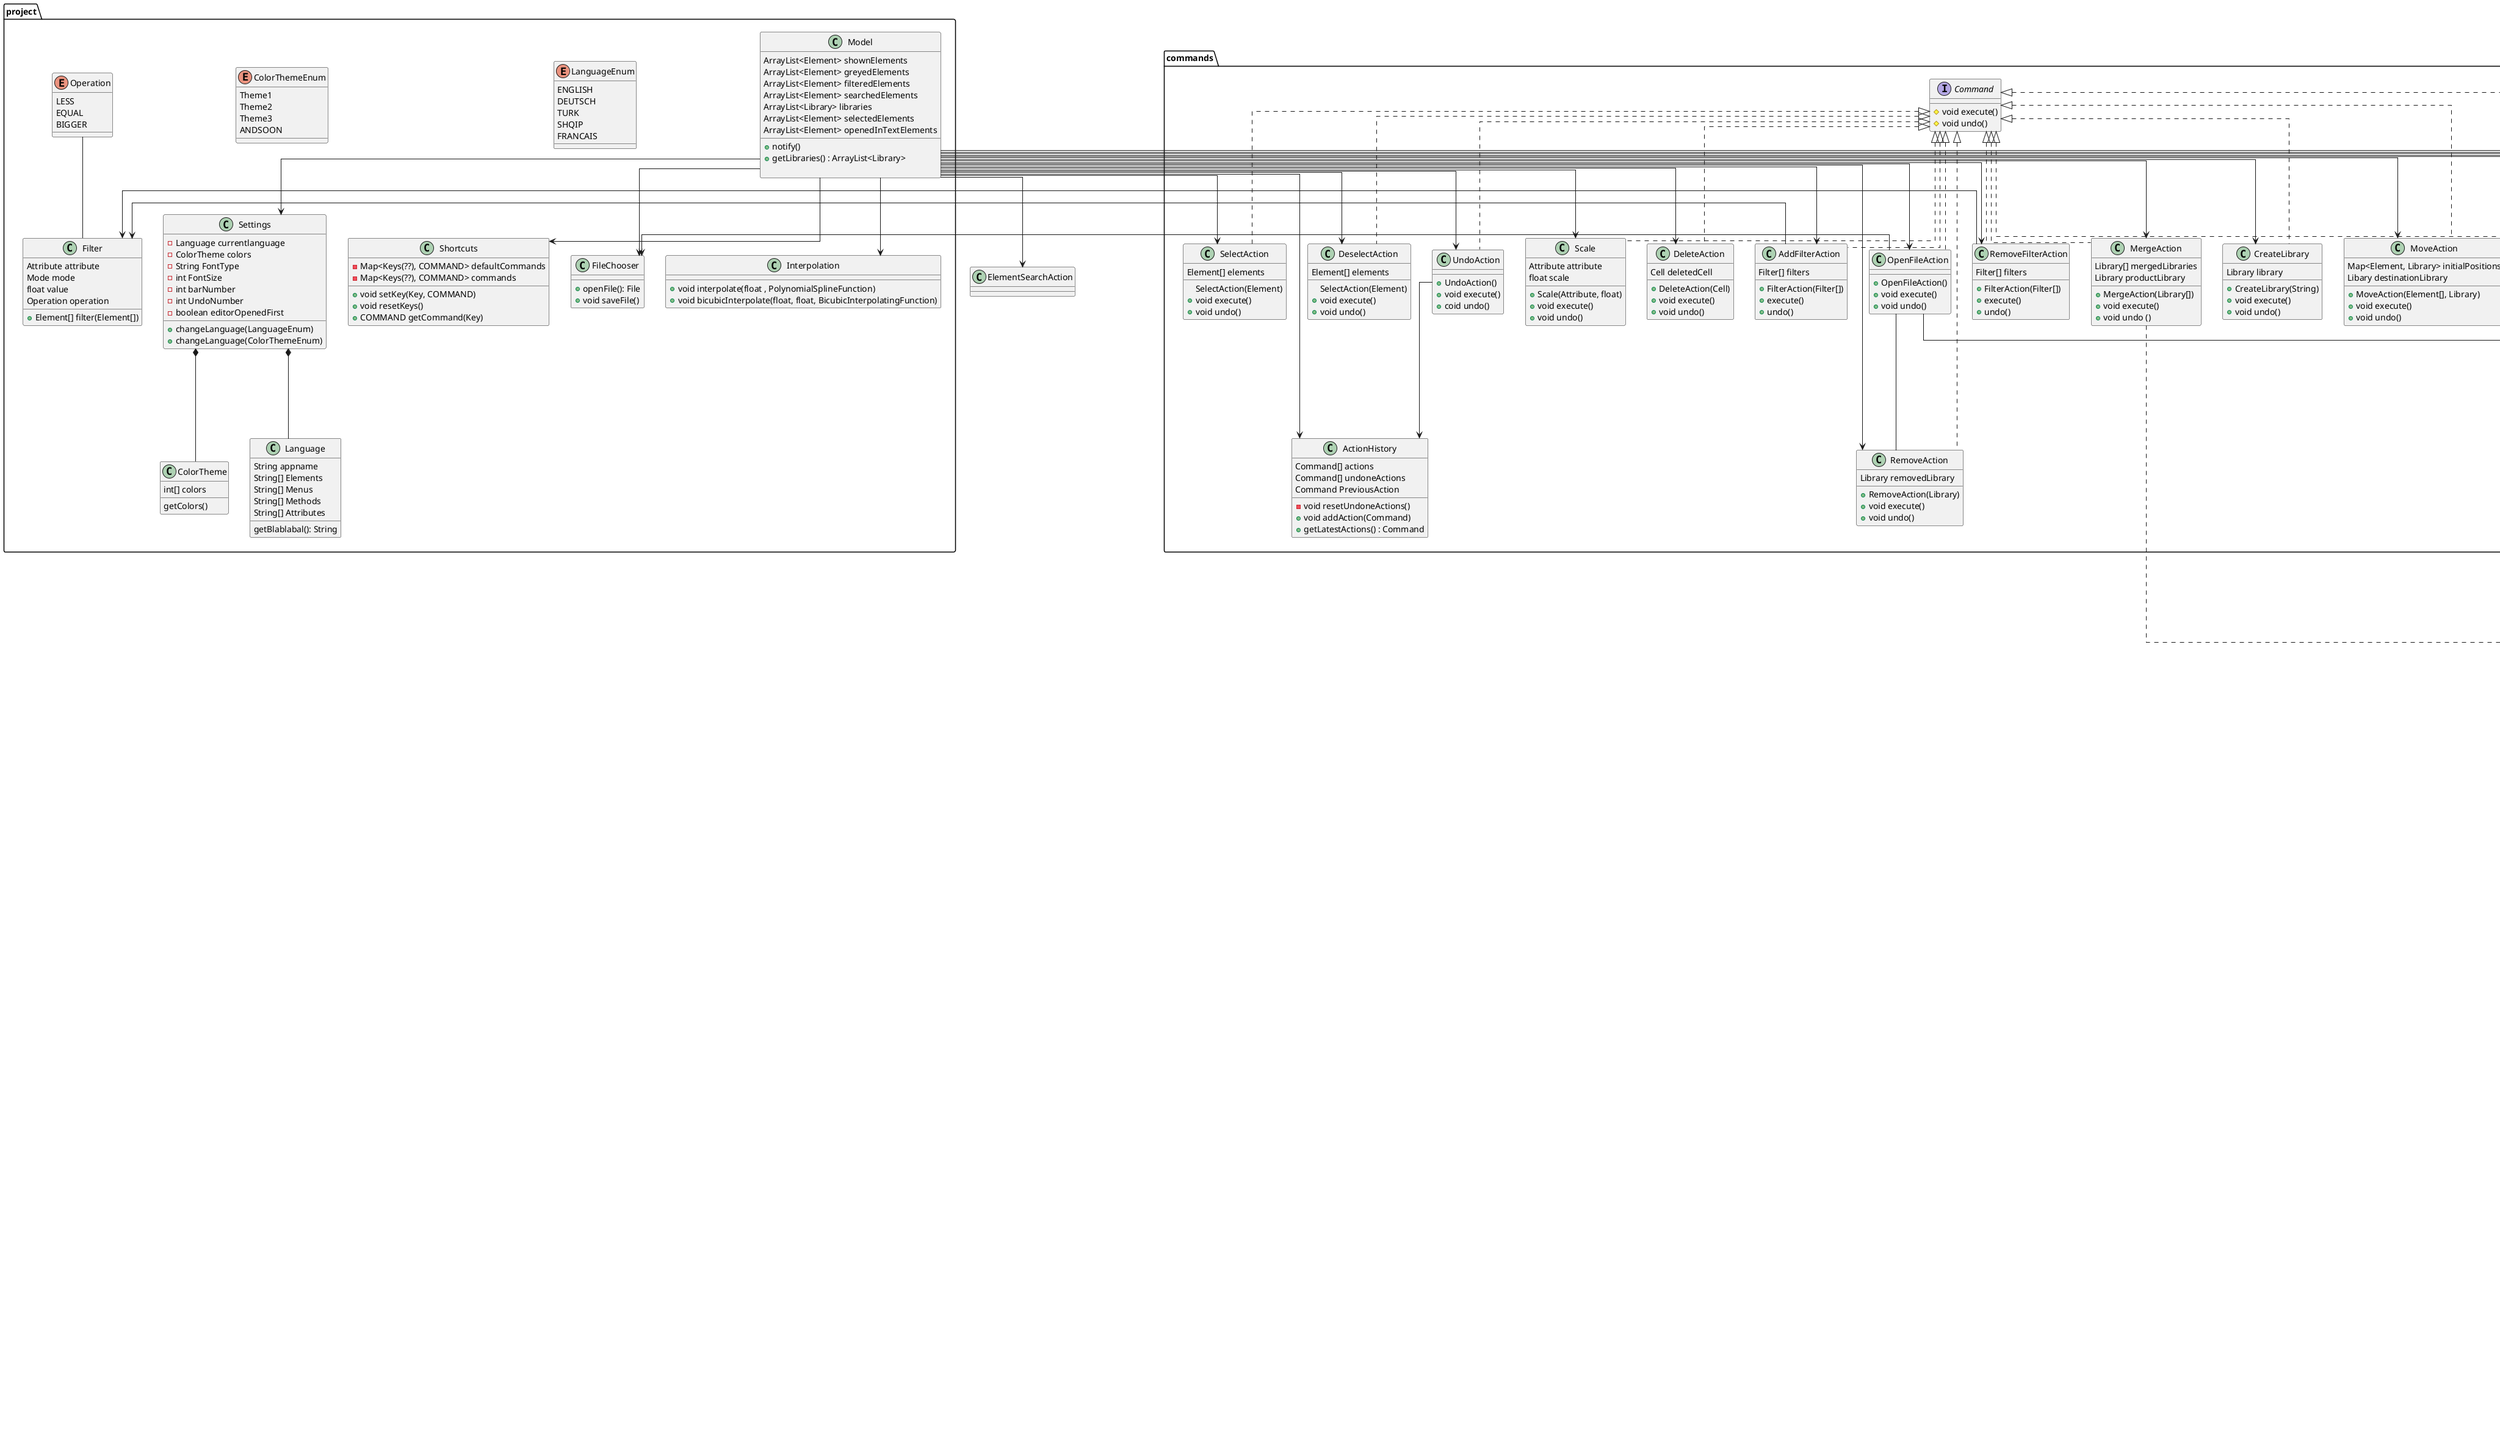 @startuml Hallo
skinparam linetype ortho
!startsub DIAGRAM

/' package panelData{
    enum Mode{
        MAX
        MIN
        AVG
    }
    enum ElementType {
        LIBRARY
        CELL
        INPIN
        OUTPIN
    }
    enum AttributeType{
        OUTPOWER
        INPOWER
        DEFLEAKAGE
        LEAKAGE
        TIMING
        AREA
        CAPACITANCE
    }
    abstract class Panel{
        ElementType elementType
        String panelName
    }
    class TextEditor extends Panel{
        - Element element
        - String Content
        - String greyedBeforeContent
        - String greyedAfterContent
        __
        + search(String) : int
        + switchToElementView()
        + updateData()
    }
    interface GraphicImp{
        AttributeType attribute
        PowerGroup powgroup
        TimingGroup timgroup
        TimingType timtype
        TimingSense timsense
        Mode mode
        __
        {abstract} getData()
    }
    interface CompareView{
        __
        {abstract} void selectElement(Element)
        {abstract} void deselectElement(Element)
    }
    class CompareLibraryView extends Panel implements GraphicImp, CompareView{
        Element[] openedLibraries
        Library[] selectedLibraries
        __
        + void getData()
        + void selectElement(Element)
        + void deselectElement(Element)
    }
    class CompareCellPinView extends Panel implements GraphicImp, CompareView{
        Cell[] openedCells
        Element[] selectedElements
        __
        + void getData()
        + void selectElement(Element)
        + void deselectElement(Element)
    }
    class ElementView extends Panel implements GraphicImp{
        Element element
        __
        + void switchToTextEditor()
        + getData()
    }
}'/
package element{
    class Stat {
        -float min 
        -float max
        -float avg
        -float median
    }
    package attribute {
        abstract class Attribute{ 
            __
            # void calculate()
            + void scale(int)
        }
        enum TimingSense {
        POSITIVE
        NEGATIVE
        NON
        }
        enum TimingType {
        COMBINATIONAL
        COMBRISE
        COMBFALL
        TSDISABLE
        TSENABLE
        TSDISABLERISE
        TSDISABLEFALL
        TSENABLERISE
        TSENABLEFALL
        }
        enum TimingGroup {
        CELLRISE
        CELLFALL
        FALLTRANSITION
        RISETRANSITION
        }
        enum PowerGroup {
        RISEPOWER
        FALLPOWER
        POWER
        }
        class Timing implements Attribute {
            -TimingSense timsense
            -TimingType timtype
            -TimingGroup timgroup
            -float[][] values
            -InputPin relatedPin
            -Stat stats
            __
            + void calculate()
        }
        class InputPower implements Attribute {
            -PowerGroup powgroup
            -float[] values
            -Stat stats
            __
            + void calculate()
        }
        class OutputPower implements Attribute {
            -PowerGroup powgroup 
            -float[][] values
            -InputPin relatedPin
            -Stat stats
            __
            + void calculate()
        }
        class Leakage implements Attribute {
            float[] values
            -Stat stats
            __
            + void calculate()
        }
    }
    abstract class Element{
        - String name
        __
        + {abstract} void calculate()
        + getName() : String
        + {static} compare(Element, Element) : int
    }
    class Library{
        - List<TimingSense> availableTimSen
        - List<TimingGroup> availableTimGr
        - List<TimingType> availableTimType
        - List<PowerGroup> availableOutputPower
        - List<PowerGroup> availableInputPower
        - float[] index1
        - float[] index2
        - String path
        - String[] fileData
        - Cell[] cells
        - float averageDefaultLeakage
        - Map<Sense<Group<Type, Stat>>> timingStat
        - Map<Group, Stat> inPowerStat
        - Map<Group, Stat> outPowerStat
        __
        + void calculateLeakage()
        + void calculateInPow()
        + void calculateOutPow()
        + void calculateTiming()
        + getPath() : String
        + void setPath(String)
    }
    class Cell{
        - List<TimingSense> availableTimSen
        - List<TimingGroup> availableTimGr
        - List<TimingType> availableTimType
        - List<PowerGroup> availableOutputPower
        - List<PowerGroup> availableInputPower
        - Library parentLibrary
        - InputPin[] inPins
        - OutputPin[] outPins
        - Leakage[] leakages
        - Map<Sense<Group<Type, Stat>>> timingStat
        - Map<Group, Stat> inPowerStat
        - Map<Group, Stat> outPowerStat
        __
        + void calculateLeakage()
        + void calculateInPow()
        + void calculateOutPow()
        + void calculateTiming()
        + getName() : String
        + void setName(String)
        
    }
    abstract class Pin{
        - Cell parentCell
        - float capacitance
        - List<PowerGroup> availablePower
        __
        + getName() : String
        + void setName(String)
        
    }
    class InputPin{
        - InputPower[] inputPowers
        __
        + void calculatePower()
    }
    class OutputPin{
        - List<TimingSense> availableTimSen
        - List<TimingGroup> availableTimGr
        - List<TimingType> availableTimType
        - OutputPower[] outputPowers
        - Timing[] timings
        __
        + void calculatePower()
        + void calculateTiming()
    }
}


package exceptions{
    interface Exception
    class InvalidComparisonException
    class InvalidFileFormatException
    class ExceedingFileSizeException
    class TooManySelectedException
    class TooManyPanelsOpenedException
    class SearchedStringNotFoundException
    class InvalidNameException
}
package commands{
    interface Command{
        __
        # void execute()
        # void undo()
    }
    class ActionHistory{
        Command[] actions
        Command[] undoneActions
        Command PreviousAction
        __
        - void resetUndoneActions()
        + void addAction(Command)
        + getLatestActions() : Command
    }
    class CreateLibrary implements Command{
        Library library
        __
        + CreateLibrary(String)
        + void execute()
        + void undo()
    }
    class Scale implements Command{
        Attribute attribute
        float scale
        __
        + Scale(Attribute, float)
        + void execute()
        + void undo()
    }
    
    class RemoveFilterAction implements Command{
        Filter[] filters
        __
        + FilterAction(Filter[])
        + execute()
        + undo()
    }
    class AddFilterAction implements Command{
        Filter[] filters
        __
        + FilterAction(Filter[])
        + execute()
        + undo()
    }
    class TextEdit implements Command{
        String oldContent
        String newContent
        Element element
        __
        + TextEdit (String, Element)
        + void execute()
        + void undo()
    }
    class UndoAction implements Command{
        __
        + UndoAction()
        + void execute()
        + coid undo()
    }
    class MergeAction implements Command{
        Library[] mergedLibraries
        Library productLibrary
        __
        + MergeAction(Library[])
        + void execute()
        + void undo ()
    }
    class DeleteAction implements Command{
        Cell deletedCell
        __
        + DeleteAction(Cell)
        + void execute()
        + void undo()
    }
    class RemoveAction implements Command{
        Library removedLibrary
        __
        + RemoveAction(Library)
        + void execute()
        + void undo()
    }
    class MoveAction implements Command{
        Map<Element, Library> initialPositions
        Libary destinationLibrary
        __
        + MoveAction(Element[], Library)
        + void execute()
        + void undo()
    }
    class RenameAction implements Command{
        String oldName
        String newName
        __
        + RenameAction(Element, String)
        + void execute()
        + void undo()
    }
    class SelectAction implements Command{
        Element[] elements
        __
        SelectAction(Element)
        + void execute()
        + void undo()
    }
    class DeselectAction implements Command{
        Element[] elements
        __
        SelectAction(Element)
        + void execute()
        + void undo()
    }
    
    class OpenFileAction implements Command {
        __
        + OpenFileAction()
        + void execute()
        + void undo()
    }
    OpenFileAction -- RemoveAction
    /'class SelectStatAction implements Command{
        __
        + SelectStatAction(String)
        + void execute()
        + void undo()
    }
    class SelectDropdownAction implements Command {
        + SelectDropdownAction(String)
        + void execute()
        + void undo()
    }
    class SelectCompareAction implements Command {
        + SelectCompareAction(Element)
        + void execute()
        + void undo()
    }
    '/
}


package parser{ 
    class Parser {
    - JsonParser parser
    - String json
    __
    + void parseLibrary(String)
    + void parseCell(String)
    + void parsePin(String)
    }
}
package compiler {
    interface Compiler{
    + compile(Element): String
    - compilePin(Pin): String
    - compileCell(Cell): String
    - compileLibrary(Library): String
    + saveFile(String): void
    }
    class CSVCompiler implements Compiler{
    __
    + compile(Element): String
    - compilePin(Pin): String
    - compileCell(Cell): String
    - compileLibrary(Library): String
    + saveFile(String): void
    }
    class LibertyCompiler implements Compiler{
    + compile(Element): String
    - compilePin(Pin): String
    - compileCell(Cell): String
    - compileLibrary(Library): String
    + saveFile(String): void
    }
}

package project {
    class Model {
    ArrayList<Element> shownElements
    ArrayList<Element> greyedElements
    ArrayList<Element> filteredElements
    ArrayList<Element> searchedElements
    ArrayList<Library> libraries
    ArrayList<Element> selectedElements
    ArrayList<Element> openedInTextElements
    __
    + notify()
    + getLibraries() : ArrayList<Library>

    }
    class FileChooser{
    + openFile(): File
    + void saveFile()
    }
    class Interpolation{
        __
        + void interpolate(float , PolynomialSplineFunction)
        + void bicubicInterpolate(float, float, BicubicInterpolatingFunction)
    }
enum LanguageEnum{
        ENGLISH
        DEUTSCH
        TURK
        SHQIP
        FRANCAIS
    }
    enum ColorThemeEnum{
        Theme1
        Theme2
        Theme3
        ANDSOON
    }
    class Settings{
        - Language currentlanguage
        - ColorTheme colors
        - String FontType
        - int FontSize
        - int barNumber
        - int UndoNumber
        - boolean editorOpenedFirst
        __
        + changeLanguage(LanguageEnum)
        + changeLanguage(ColorThemeEnum)
    }
    class ColorTheme{
        int[] colors
        __
        getColors()
    }
    class Language{
        String appname
        String[] Elements
        String[] Menus
        String[] Methods
        String[] Attributes
        __
        getBlablabal(): String
    }
    Settings *-- ColorTheme
    Settings *-- Language
    class Shortcuts{
    - Map<Keys(??), COMMAND> defaultCommands
    - Map<Keys(??), COMMAND> commands
    __
    + void setKey(Key, COMMAND)
    + void resetKeys()
    + COMMAND getCommand(Key)
    }
    enum Operation{
        LESS
        EQUAL
        BIGGER
    }
    class Filter{
        Attribute attribute
        Mode mode
        float value
        Operation operation
        __
        + Element[] filter(Element[])
    }
}
Model --> Interpolation
Model --> Settings
Model --> Shortcuts
Model --> FileChooser
Model --> Parser
MergeAction ..> Library :  <<creates>> 
Parser ..> Library: <<creates>>
Model --> MergeAction
Model --> SelectAction
Model --> DeselectAction
Model --> AddFilterAction
Model --> RemoveFilterAction
Model --> Scale
Model --> ElementSearchAction
Model --> CreateLibrary
Model --> UndoAction
Model --> RenameAction
Model --> DeleteAction
Model --> TextEdit
Model --> MoveAction
Model --> RemoveAction
Model --> LibertyCompiler
Model --> CSVCompiler
Model --> ActionHistory
Model --> OpenFileAction
TextEdit --> Parser
Parser --> Library
Parser --> Cell
Parser --> Pin
/'SelectDropdownAction --> Attribute
SelectStatAction --> Attribute '/
OpenFileAction --> FileChooser
OpenFileAction --> Parser
UndoAction --> ActionHistory
Filter <-- AddFilterAction
Filter <-- RemoveFilterAction
Element <|-- Library
Element <|-- Cell
Element <|-- Pin
Pin <|-- InputPin
Pin <|-- OutputPin
Operation -- Filter
TimingSense -- Timing
TimingType -- Timing
TimingGroup -- Timing
PowerGroup -- OutputPower
PowerGroup -- InputPower
Library *-- Cell
Cell *-- Pin
Exception --> InvalidComparisonException 
Exception --> InvalidFileFormatException
Exception --> ExceedingFileSizeException
Exception --> TooManyPanelsOpenedException
Exception --> TooManySelectedException
Exception --> InvalidNameException
Exception --> SearchedStringNotFoundException
!endsub


/' alignment1 '/
/'
Controller -[hidden]-> project
commands -[hidden]> project
project -[hidden]> exceptions
parser -[hidden]> element
commands -[hidden]-> compiler
PowerGroup -[hidden]> Attribute
commands -[hidden]> compiler
'/

/' alignment2 '/
/'
Controller -[hidden]> project
project -[hidden]> compiler
compiler -[hidden]-> parser
parser -[hidden]> element
project-[hidden]> commands
'/

/' alignment3 '/

project -[hidden]> compiler
compiler -[hidden]-> parser
parser -[hidden]> element
project-[hidden]> commands
@enduml
